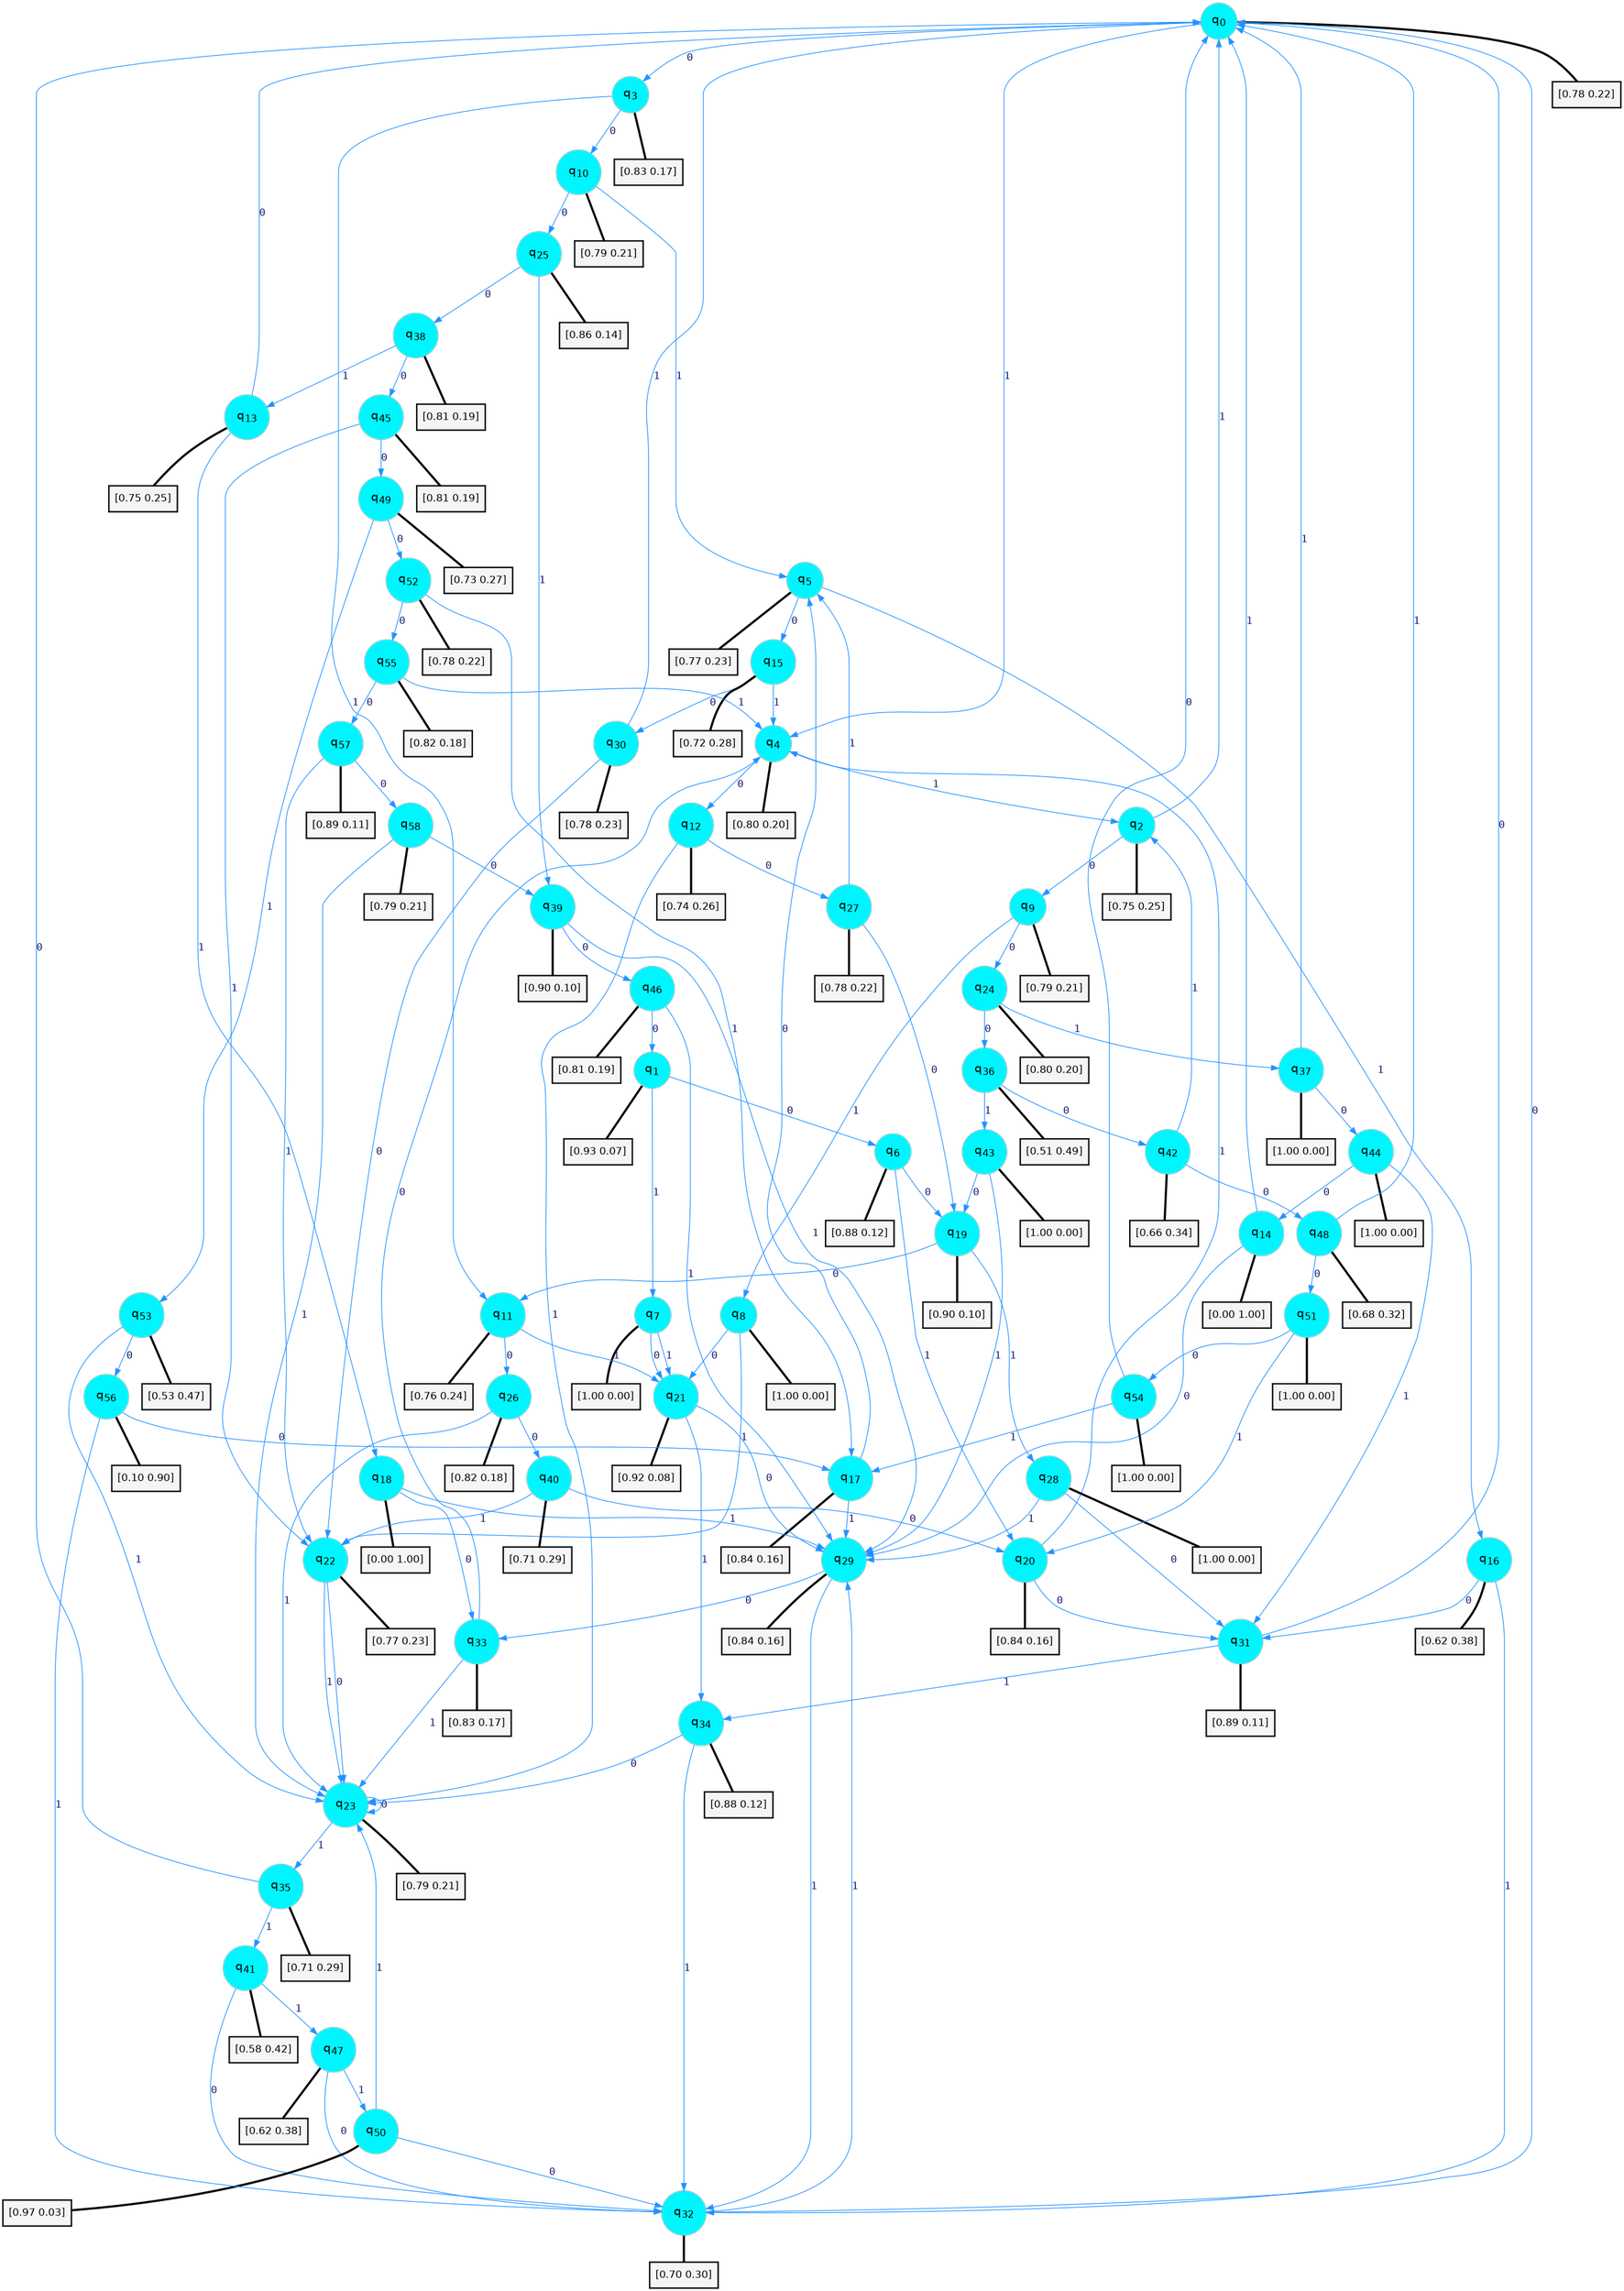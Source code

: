 digraph G {
graph [
bgcolor=transparent, dpi=300, rankdir=TD, size="40,25"];
node [
color=gray, fillcolor=turquoise1, fontcolor=black, fontname=Helvetica, fontsize=16, fontweight=bold, shape=circle, style=filled];
edge [
arrowsize=1, color=dodgerblue1, fontcolor=midnightblue, fontname=courier, fontweight=bold, penwidth=1, style=solid, weight=20];
0[label=<q<SUB>0</SUB>>];
1[label=<q<SUB>1</SUB>>];
2[label=<q<SUB>2</SUB>>];
3[label=<q<SUB>3</SUB>>];
4[label=<q<SUB>4</SUB>>];
5[label=<q<SUB>5</SUB>>];
6[label=<q<SUB>6</SUB>>];
7[label=<q<SUB>7</SUB>>];
8[label=<q<SUB>8</SUB>>];
9[label=<q<SUB>9</SUB>>];
10[label=<q<SUB>10</SUB>>];
11[label=<q<SUB>11</SUB>>];
12[label=<q<SUB>12</SUB>>];
13[label=<q<SUB>13</SUB>>];
14[label=<q<SUB>14</SUB>>];
15[label=<q<SUB>15</SUB>>];
16[label=<q<SUB>16</SUB>>];
17[label=<q<SUB>17</SUB>>];
18[label=<q<SUB>18</SUB>>];
19[label=<q<SUB>19</SUB>>];
20[label=<q<SUB>20</SUB>>];
21[label=<q<SUB>21</SUB>>];
22[label=<q<SUB>22</SUB>>];
23[label=<q<SUB>23</SUB>>];
24[label=<q<SUB>24</SUB>>];
25[label=<q<SUB>25</SUB>>];
26[label=<q<SUB>26</SUB>>];
27[label=<q<SUB>27</SUB>>];
28[label=<q<SUB>28</SUB>>];
29[label=<q<SUB>29</SUB>>];
30[label=<q<SUB>30</SUB>>];
31[label=<q<SUB>31</SUB>>];
32[label=<q<SUB>32</SUB>>];
33[label=<q<SUB>33</SUB>>];
34[label=<q<SUB>34</SUB>>];
35[label=<q<SUB>35</SUB>>];
36[label=<q<SUB>36</SUB>>];
37[label=<q<SUB>37</SUB>>];
38[label=<q<SUB>38</SUB>>];
39[label=<q<SUB>39</SUB>>];
40[label=<q<SUB>40</SUB>>];
41[label=<q<SUB>41</SUB>>];
42[label=<q<SUB>42</SUB>>];
43[label=<q<SUB>43</SUB>>];
44[label=<q<SUB>44</SUB>>];
45[label=<q<SUB>45</SUB>>];
46[label=<q<SUB>46</SUB>>];
47[label=<q<SUB>47</SUB>>];
48[label=<q<SUB>48</SUB>>];
49[label=<q<SUB>49</SUB>>];
50[label=<q<SUB>50</SUB>>];
51[label=<q<SUB>51</SUB>>];
52[label=<q<SUB>52</SUB>>];
53[label=<q<SUB>53</SUB>>];
54[label=<q<SUB>54</SUB>>];
55[label=<q<SUB>55</SUB>>];
56[label=<q<SUB>56</SUB>>];
57[label=<q<SUB>57</SUB>>];
58[label=<q<SUB>58</SUB>>];
59[label="[0.78 0.22]", shape=box,fontcolor=black, fontname=Helvetica, fontsize=14, penwidth=2, fillcolor=whitesmoke,color=black];
60[label="[0.93 0.07]", shape=box,fontcolor=black, fontname=Helvetica, fontsize=14, penwidth=2, fillcolor=whitesmoke,color=black];
61[label="[0.75 0.25]", shape=box,fontcolor=black, fontname=Helvetica, fontsize=14, penwidth=2, fillcolor=whitesmoke,color=black];
62[label="[0.83 0.17]", shape=box,fontcolor=black, fontname=Helvetica, fontsize=14, penwidth=2, fillcolor=whitesmoke,color=black];
63[label="[0.80 0.20]", shape=box,fontcolor=black, fontname=Helvetica, fontsize=14, penwidth=2, fillcolor=whitesmoke,color=black];
64[label="[0.77 0.23]", shape=box,fontcolor=black, fontname=Helvetica, fontsize=14, penwidth=2, fillcolor=whitesmoke,color=black];
65[label="[0.88 0.12]", shape=box,fontcolor=black, fontname=Helvetica, fontsize=14, penwidth=2, fillcolor=whitesmoke,color=black];
66[label="[1.00 0.00]", shape=box,fontcolor=black, fontname=Helvetica, fontsize=14, penwidth=2, fillcolor=whitesmoke,color=black];
67[label="[1.00 0.00]", shape=box,fontcolor=black, fontname=Helvetica, fontsize=14, penwidth=2, fillcolor=whitesmoke,color=black];
68[label="[0.79 0.21]", shape=box,fontcolor=black, fontname=Helvetica, fontsize=14, penwidth=2, fillcolor=whitesmoke,color=black];
69[label="[0.79 0.21]", shape=box,fontcolor=black, fontname=Helvetica, fontsize=14, penwidth=2, fillcolor=whitesmoke,color=black];
70[label="[0.76 0.24]", shape=box,fontcolor=black, fontname=Helvetica, fontsize=14, penwidth=2, fillcolor=whitesmoke,color=black];
71[label="[0.74 0.26]", shape=box,fontcolor=black, fontname=Helvetica, fontsize=14, penwidth=2, fillcolor=whitesmoke,color=black];
72[label="[0.75 0.25]", shape=box,fontcolor=black, fontname=Helvetica, fontsize=14, penwidth=2, fillcolor=whitesmoke,color=black];
73[label="[0.00 1.00]", shape=box,fontcolor=black, fontname=Helvetica, fontsize=14, penwidth=2, fillcolor=whitesmoke,color=black];
74[label="[0.72 0.28]", shape=box,fontcolor=black, fontname=Helvetica, fontsize=14, penwidth=2, fillcolor=whitesmoke,color=black];
75[label="[0.62 0.38]", shape=box,fontcolor=black, fontname=Helvetica, fontsize=14, penwidth=2, fillcolor=whitesmoke,color=black];
76[label="[0.84 0.16]", shape=box,fontcolor=black, fontname=Helvetica, fontsize=14, penwidth=2, fillcolor=whitesmoke,color=black];
77[label="[0.00 1.00]", shape=box,fontcolor=black, fontname=Helvetica, fontsize=14, penwidth=2, fillcolor=whitesmoke,color=black];
78[label="[0.90 0.10]", shape=box,fontcolor=black, fontname=Helvetica, fontsize=14, penwidth=2, fillcolor=whitesmoke,color=black];
79[label="[0.84 0.16]", shape=box,fontcolor=black, fontname=Helvetica, fontsize=14, penwidth=2, fillcolor=whitesmoke,color=black];
80[label="[0.92 0.08]", shape=box,fontcolor=black, fontname=Helvetica, fontsize=14, penwidth=2, fillcolor=whitesmoke,color=black];
81[label="[0.77 0.23]", shape=box,fontcolor=black, fontname=Helvetica, fontsize=14, penwidth=2, fillcolor=whitesmoke,color=black];
82[label="[0.79 0.21]", shape=box,fontcolor=black, fontname=Helvetica, fontsize=14, penwidth=2, fillcolor=whitesmoke,color=black];
83[label="[0.80 0.20]", shape=box,fontcolor=black, fontname=Helvetica, fontsize=14, penwidth=2, fillcolor=whitesmoke,color=black];
84[label="[0.86 0.14]", shape=box,fontcolor=black, fontname=Helvetica, fontsize=14, penwidth=2, fillcolor=whitesmoke,color=black];
85[label="[0.82 0.18]", shape=box,fontcolor=black, fontname=Helvetica, fontsize=14, penwidth=2, fillcolor=whitesmoke,color=black];
86[label="[0.78 0.22]", shape=box,fontcolor=black, fontname=Helvetica, fontsize=14, penwidth=2, fillcolor=whitesmoke,color=black];
87[label="[1.00 0.00]", shape=box,fontcolor=black, fontname=Helvetica, fontsize=14, penwidth=2, fillcolor=whitesmoke,color=black];
88[label="[0.84 0.16]", shape=box,fontcolor=black, fontname=Helvetica, fontsize=14, penwidth=2, fillcolor=whitesmoke,color=black];
89[label="[0.78 0.23]", shape=box,fontcolor=black, fontname=Helvetica, fontsize=14, penwidth=2, fillcolor=whitesmoke,color=black];
90[label="[0.89 0.11]", shape=box,fontcolor=black, fontname=Helvetica, fontsize=14, penwidth=2, fillcolor=whitesmoke,color=black];
91[label="[0.70 0.30]", shape=box,fontcolor=black, fontname=Helvetica, fontsize=14, penwidth=2, fillcolor=whitesmoke,color=black];
92[label="[0.83 0.17]", shape=box,fontcolor=black, fontname=Helvetica, fontsize=14, penwidth=2, fillcolor=whitesmoke,color=black];
93[label="[0.88 0.12]", shape=box,fontcolor=black, fontname=Helvetica, fontsize=14, penwidth=2, fillcolor=whitesmoke,color=black];
94[label="[0.71 0.29]", shape=box,fontcolor=black, fontname=Helvetica, fontsize=14, penwidth=2, fillcolor=whitesmoke,color=black];
95[label="[0.51 0.49]", shape=box,fontcolor=black, fontname=Helvetica, fontsize=14, penwidth=2, fillcolor=whitesmoke,color=black];
96[label="[1.00 0.00]", shape=box,fontcolor=black, fontname=Helvetica, fontsize=14, penwidth=2, fillcolor=whitesmoke,color=black];
97[label="[0.81 0.19]", shape=box,fontcolor=black, fontname=Helvetica, fontsize=14, penwidth=2, fillcolor=whitesmoke,color=black];
98[label="[0.90 0.10]", shape=box,fontcolor=black, fontname=Helvetica, fontsize=14, penwidth=2, fillcolor=whitesmoke,color=black];
99[label="[0.71 0.29]", shape=box,fontcolor=black, fontname=Helvetica, fontsize=14, penwidth=2, fillcolor=whitesmoke,color=black];
100[label="[0.58 0.42]", shape=box,fontcolor=black, fontname=Helvetica, fontsize=14, penwidth=2, fillcolor=whitesmoke,color=black];
101[label="[0.66 0.34]", shape=box,fontcolor=black, fontname=Helvetica, fontsize=14, penwidth=2, fillcolor=whitesmoke,color=black];
102[label="[1.00 0.00]", shape=box,fontcolor=black, fontname=Helvetica, fontsize=14, penwidth=2, fillcolor=whitesmoke,color=black];
103[label="[1.00 0.00]", shape=box,fontcolor=black, fontname=Helvetica, fontsize=14, penwidth=2, fillcolor=whitesmoke,color=black];
104[label="[0.81 0.19]", shape=box,fontcolor=black, fontname=Helvetica, fontsize=14, penwidth=2, fillcolor=whitesmoke,color=black];
105[label="[0.81 0.19]", shape=box,fontcolor=black, fontname=Helvetica, fontsize=14, penwidth=2, fillcolor=whitesmoke,color=black];
106[label="[0.62 0.38]", shape=box,fontcolor=black, fontname=Helvetica, fontsize=14, penwidth=2, fillcolor=whitesmoke,color=black];
107[label="[0.68 0.32]", shape=box,fontcolor=black, fontname=Helvetica, fontsize=14, penwidth=2, fillcolor=whitesmoke,color=black];
108[label="[0.73 0.27]", shape=box,fontcolor=black, fontname=Helvetica, fontsize=14, penwidth=2, fillcolor=whitesmoke,color=black];
109[label="[0.97 0.03]", shape=box,fontcolor=black, fontname=Helvetica, fontsize=14, penwidth=2, fillcolor=whitesmoke,color=black];
110[label="[1.00 0.00]", shape=box,fontcolor=black, fontname=Helvetica, fontsize=14, penwidth=2, fillcolor=whitesmoke,color=black];
111[label="[0.78 0.22]", shape=box,fontcolor=black, fontname=Helvetica, fontsize=14, penwidth=2, fillcolor=whitesmoke,color=black];
112[label="[0.53 0.47]", shape=box,fontcolor=black, fontname=Helvetica, fontsize=14, penwidth=2, fillcolor=whitesmoke,color=black];
113[label="[1.00 0.00]", shape=box,fontcolor=black, fontname=Helvetica, fontsize=14, penwidth=2, fillcolor=whitesmoke,color=black];
114[label="[0.82 0.18]", shape=box,fontcolor=black, fontname=Helvetica, fontsize=14, penwidth=2, fillcolor=whitesmoke,color=black];
115[label="[0.10 0.90]", shape=box,fontcolor=black, fontname=Helvetica, fontsize=14, penwidth=2, fillcolor=whitesmoke,color=black];
116[label="[0.89 0.11]", shape=box,fontcolor=black, fontname=Helvetica, fontsize=14, penwidth=2, fillcolor=whitesmoke,color=black];
117[label="[0.79 0.21]", shape=box,fontcolor=black, fontname=Helvetica, fontsize=14, penwidth=2, fillcolor=whitesmoke,color=black];
0->3 [label=0];
0->4 [label=1];
0->59 [arrowhead=none, penwidth=3,color=black];
1->6 [label=0];
1->7 [label=1];
1->60 [arrowhead=none, penwidth=3,color=black];
2->9 [label=0];
2->0 [label=1];
2->61 [arrowhead=none, penwidth=3,color=black];
3->10 [label=0];
3->11 [label=1];
3->62 [arrowhead=none, penwidth=3,color=black];
4->12 [label=0];
4->2 [label=1];
4->63 [arrowhead=none, penwidth=3,color=black];
5->15 [label=0];
5->16 [label=1];
5->64 [arrowhead=none, penwidth=3,color=black];
6->19 [label=0];
6->20 [label=1];
6->65 [arrowhead=none, penwidth=3,color=black];
7->21 [label=0];
7->21 [label=1];
7->66 [arrowhead=none, penwidth=3,color=black];
8->21 [label=0];
8->22 [label=1];
8->67 [arrowhead=none, penwidth=3,color=black];
9->24 [label=0];
9->8 [label=1];
9->68 [arrowhead=none, penwidth=3,color=black];
10->25 [label=0];
10->5 [label=1];
10->69 [arrowhead=none, penwidth=3,color=black];
11->26 [label=0];
11->21 [label=1];
11->70 [arrowhead=none, penwidth=3,color=black];
12->27 [label=0];
12->23 [label=1];
12->71 [arrowhead=none, penwidth=3,color=black];
13->0 [label=0];
13->18 [label=1];
13->72 [arrowhead=none, penwidth=3,color=black];
14->29 [label=0];
14->0 [label=1];
14->73 [arrowhead=none, penwidth=3,color=black];
15->30 [label=0];
15->4 [label=1];
15->74 [arrowhead=none, penwidth=3,color=black];
16->31 [label=0];
16->32 [label=1];
16->75 [arrowhead=none, penwidth=3,color=black];
17->5 [label=0];
17->29 [label=1];
17->76 [arrowhead=none, penwidth=3,color=black];
18->33 [label=0];
18->29 [label=1];
18->77 [arrowhead=none, penwidth=3,color=black];
19->11 [label=0];
19->28 [label=1];
19->78 [arrowhead=none, penwidth=3,color=black];
20->31 [label=0];
20->4 [label=1];
20->79 [arrowhead=none, penwidth=3,color=black];
21->29 [label=0];
21->34 [label=1];
21->80 [arrowhead=none, penwidth=3,color=black];
22->23 [label=0];
22->23 [label=1];
22->81 [arrowhead=none, penwidth=3,color=black];
23->23 [label=0];
23->35 [label=1];
23->82 [arrowhead=none, penwidth=3,color=black];
24->36 [label=0];
24->37 [label=1];
24->83 [arrowhead=none, penwidth=3,color=black];
25->38 [label=0];
25->39 [label=1];
25->84 [arrowhead=none, penwidth=3,color=black];
26->40 [label=0];
26->23 [label=1];
26->85 [arrowhead=none, penwidth=3,color=black];
27->19 [label=0];
27->5 [label=1];
27->86 [arrowhead=none, penwidth=3,color=black];
28->31 [label=0];
28->29 [label=1];
28->87 [arrowhead=none, penwidth=3,color=black];
29->33 [label=0];
29->32 [label=1];
29->88 [arrowhead=none, penwidth=3,color=black];
30->22 [label=0];
30->0 [label=1];
30->89 [arrowhead=none, penwidth=3,color=black];
31->0 [label=0];
31->34 [label=1];
31->90 [arrowhead=none, penwidth=3,color=black];
32->0 [label=0];
32->29 [label=1];
32->91 [arrowhead=none, penwidth=3,color=black];
33->4 [label=0];
33->23 [label=1];
33->92 [arrowhead=none, penwidth=3,color=black];
34->23 [label=0];
34->32 [label=1];
34->93 [arrowhead=none, penwidth=3,color=black];
35->0 [label=0];
35->41 [label=1];
35->94 [arrowhead=none, penwidth=3,color=black];
36->42 [label=0];
36->43 [label=1];
36->95 [arrowhead=none, penwidth=3,color=black];
37->44 [label=0];
37->0 [label=1];
37->96 [arrowhead=none, penwidth=3,color=black];
38->45 [label=0];
38->13 [label=1];
38->97 [arrowhead=none, penwidth=3,color=black];
39->46 [label=0];
39->29 [label=1];
39->98 [arrowhead=none, penwidth=3,color=black];
40->20 [label=0];
40->22 [label=1];
40->99 [arrowhead=none, penwidth=3,color=black];
41->32 [label=0];
41->47 [label=1];
41->100 [arrowhead=none, penwidth=3,color=black];
42->48 [label=0];
42->2 [label=1];
42->101 [arrowhead=none, penwidth=3,color=black];
43->19 [label=0];
43->29 [label=1];
43->102 [arrowhead=none, penwidth=3,color=black];
44->14 [label=0];
44->31 [label=1];
44->103 [arrowhead=none, penwidth=3,color=black];
45->49 [label=0];
45->22 [label=1];
45->104 [arrowhead=none, penwidth=3,color=black];
46->1 [label=0];
46->29 [label=1];
46->105 [arrowhead=none, penwidth=3,color=black];
47->32 [label=0];
47->50 [label=1];
47->106 [arrowhead=none, penwidth=3,color=black];
48->51 [label=0];
48->0 [label=1];
48->107 [arrowhead=none, penwidth=3,color=black];
49->52 [label=0];
49->53 [label=1];
49->108 [arrowhead=none, penwidth=3,color=black];
50->32 [label=0];
50->23 [label=1];
50->109 [arrowhead=none, penwidth=3,color=black];
51->54 [label=0];
51->20 [label=1];
51->110 [arrowhead=none, penwidth=3,color=black];
52->55 [label=0];
52->17 [label=1];
52->111 [arrowhead=none, penwidth=3,color=black];
53->56 [label=0];
53->23 [label=1];
53->112 [arrowhead=none, penwidth=3,color=black];
54->0 [label=0];
54->17 [label=1];
54->113 [arrowhead=none, penwidth=3,color=black];
55->57 [label=0];
55->4 [label=1];
55->114 [arrowhead=none, penwidth=3,color=black];
56->17 [label=0];
56->32 [label=1];
56->115 [arrowhead=none, penwidth=3,color=black];
57->58 [label=0];
57->22 [label=1];
57->116 [arrowhead=none, penwidth=3,color=black];
58->39 [label=0];
58->23 [label=1];
58->117 [arrowhead=none, penwidth=3,color=black];
}
